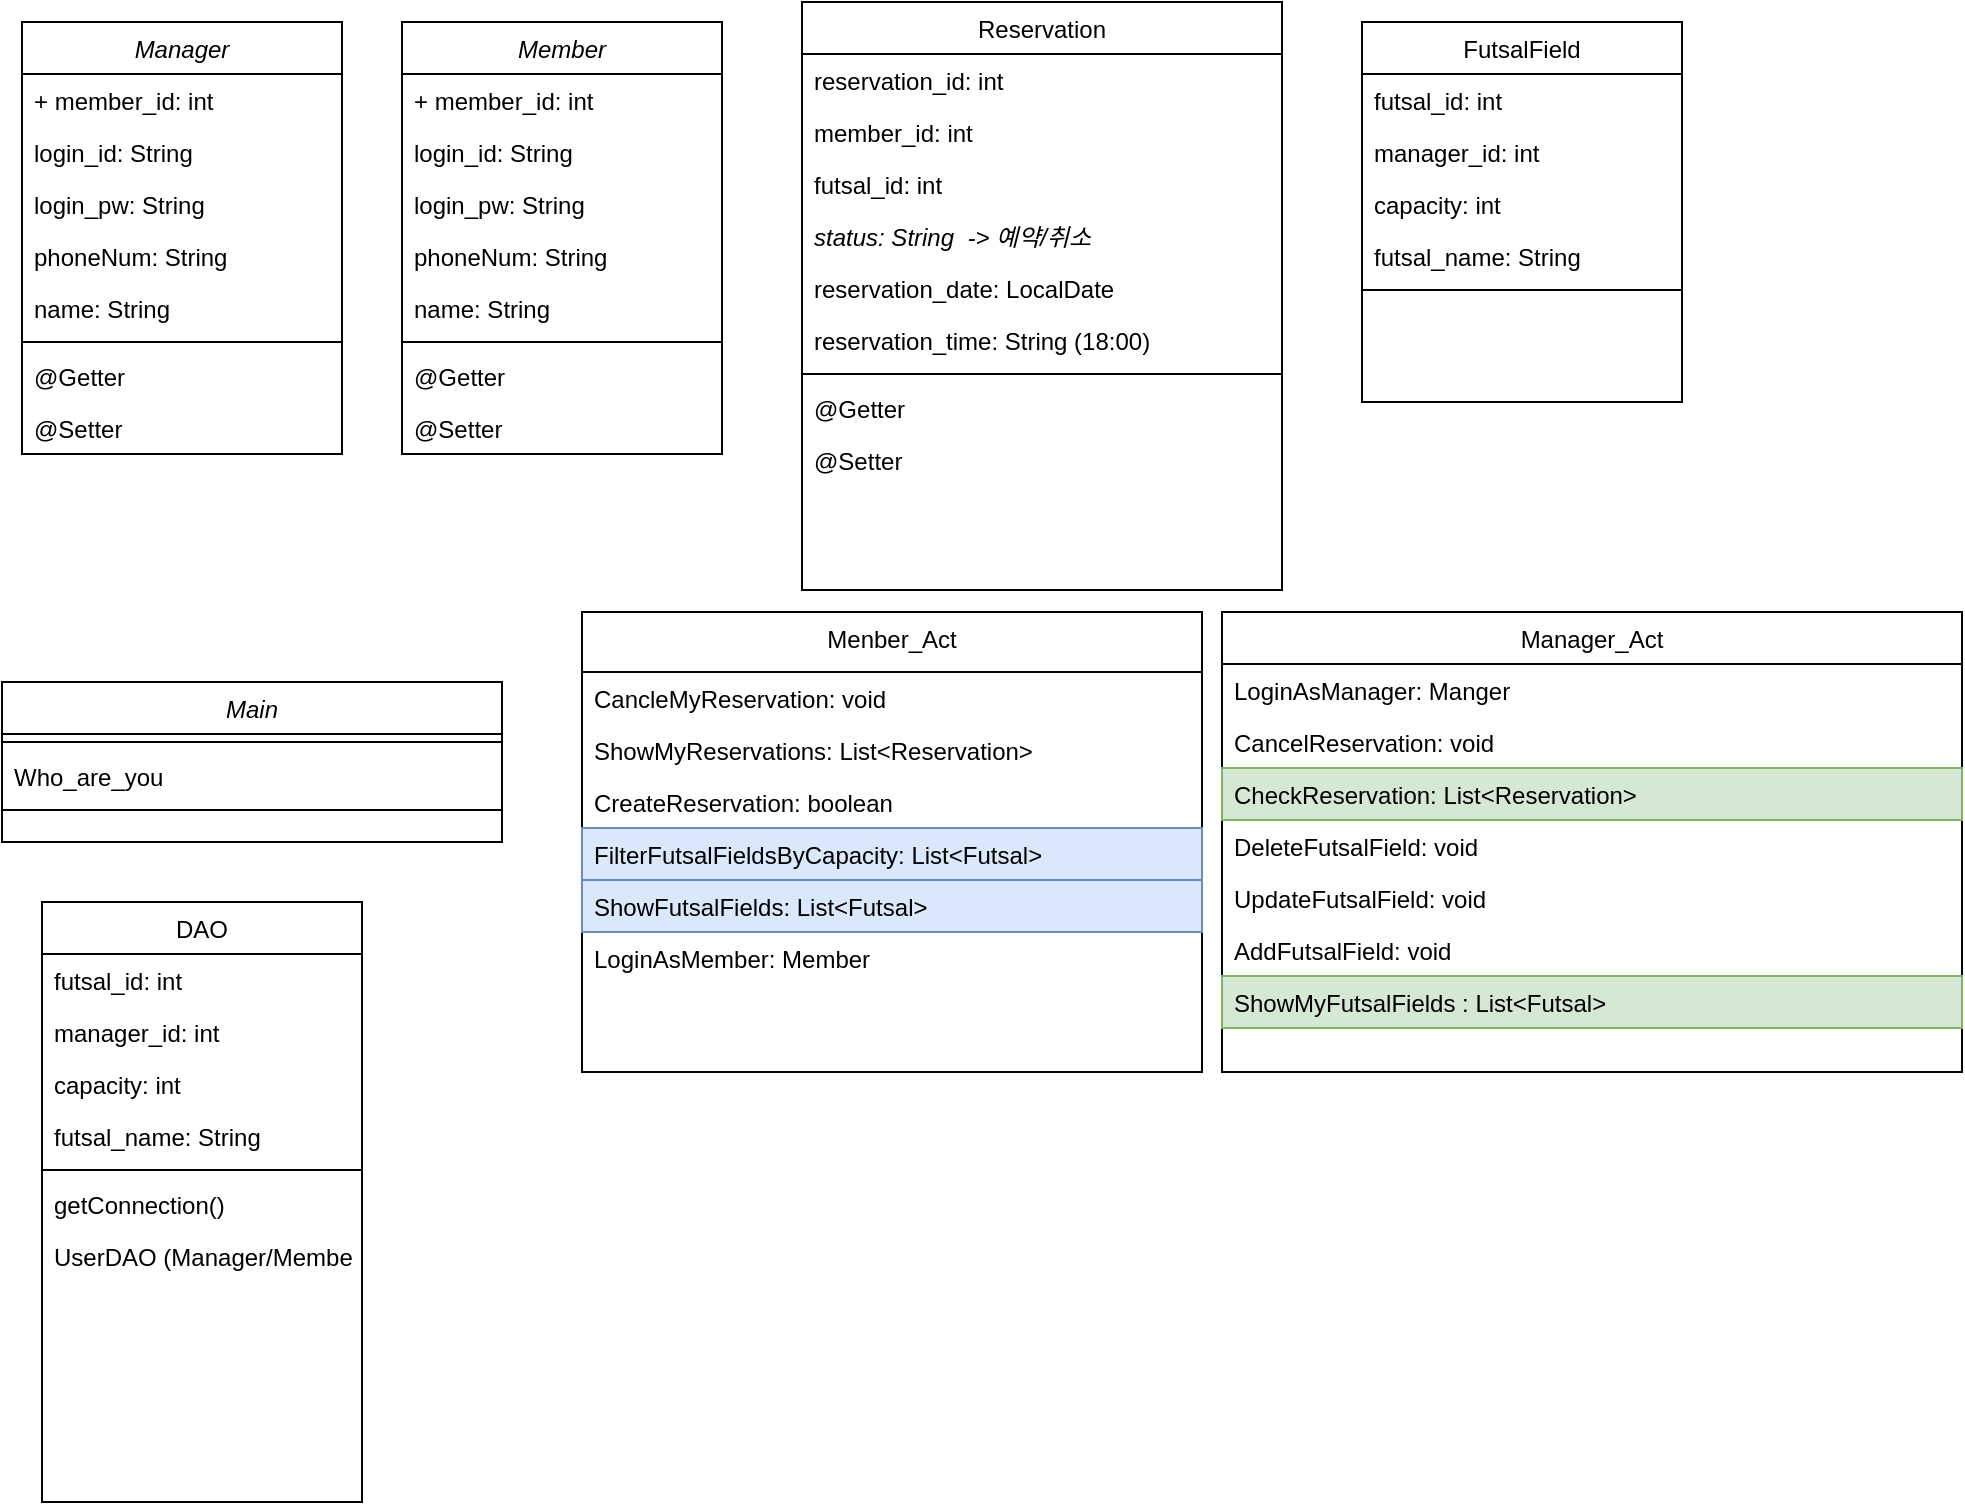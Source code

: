 <mxfile version="22.1.16" type="github">
  <diagram id="C5RBs43oDa-KdzZeNtuy" name="Page-1">
    <mxGraphModel dx="1315" dy="744" grid="1" gridSize="10" guides="1" tooltips="1" connect="1" arrows="1" fold="1" page="1" pageScale="1" pageWidth="827" pageHeight="1169" math="0" shadow="0">
      <root>
        <mxCell id="WIyWlLk6GJQsqaUBKTNV-0" />
        <mxCell id="WIyWlLk6GJQsqaUBKTNV-1" parent="WIyWlLk6GJQsqaUBKTNV-0" />
        <mxCell id="zkfFHV4jXpPFQw0GAbJ--0" value="Member" style="swimlane;fontStyle=2;align=center;verticalAlign=top;childLayout=stackLayout;horizontal=1;startSize=26;horizontalStack=0;resizeParent=1;resizeLast=0;collapsible=1;marginBottom=0;rounded=0;shadow=0;strokeWidth=1;" parent="WIyWlLk6GJQsqaUBKTNV-1" vertex="1">
          <mxGeometry x="220" y="50" width="160" height="216" as="geometry">
            <mxRectangle x="230" y="140" width="160" height="26" as="alternateBounds" />
          </mxGeometry>
        </mxCell>
        <mxCell id="zkfFHV4jXpPFQw0GAbJ--1" value="+ member_id: int" style="text;align=left;verticalAlign=top;spacingLeft=4;spacingRight=4;overflow=hidden;rotatable=0;points=[[0,0.5],[1,0.5]];portConstraint=eastwest;" parent="zkfFHV4jXpPFQw0GAbJ--0" vertex="1">
          <mxGeometry y="26" width="160" height="26" as="geometry" />
        </mxCell>
        <mxCell id="zkfFHV4jXpPFQw0GAbJ--2" value="login_id: String" style="text;align=left;verticalAlign=top;spacingLeft=4;spacingRight=4;overflow=hidden;rotatable=0;points=[[0,0.5],[1,0.5]];portConstraint=eastwest;rounded=0;shadow=0;html=0;" parent="zkfFHV4jXpPFQw0GAbJ--0" vertex="1">
          <mxGeometry y="52" width="160" height="26" as="geometry" />
        </mxCell>
        <mxCell id="zkfFHV4jXpPFQw0GAbJ--3" value="login_pw: String" style="text;align=left;verticalAlign=top;spacingLeft=4;spacingRight=4;overflow=hidden;rotatable=0;points=[[0,0.5],[1,0.5]];portConstraint=eastwest;rounded=0;shadow=0;html=0;" parent="zkfFHV4jXpPFQw0GAbJ--0" vertex="1">
          <mxGeometry y="78" width="160" height="26" as="geometry" />
        </mxCell>
        <mxCell id="tCCNdO0n9Hg8xIvVdESa-0" value="phoneNum: String" style="text;align=left;verticalAlign=top;spacingLeft=4;spacingRight=4;overflow=hidden;rotatable=0;points=[[0,0.5],[1,0.5]];portConstraint=eastwest;rounded=0;shadow=0;html=0;" vertex="1" parent="zkfFHV4jXpPFQw0GAbJ--0">
          <mxGeometry y="104" width="160" height="26" as="geometry" />
        </mxCell>
        <mxCell id="tCCNdO0n9Hg8xIvVdESa-10" value="name: String" style="text;align=left;verticalAlign=top;spacingLeft=4;spacingRight=4;overflow=hidden;rotatable=0;points=[[0,0.5],[1,0.5]];portConstraint=eastwest;rounded=0;shadow=0;html=0;" vertex="1" parent="zkfFHV4jXpPFQw0GAbJ--0">
          <mxGeometry y="130" width="160" height="26" as="geometry" />
        </mxCell>
        <mxCell id="zkfFHV4jXpPFQw0GAbJ--4" value="" style="line;html=1;strokeWidth=1;align=left;verticalAlign=middle;spacingTop=-1;spacingLeft=3;spacingRight=3;rotatable=0;labelPosition=right;points=[];portConstraint=eastwest;" parent="zkfFHV4jXpPFQw0GAbJ--0" vertex="1">
          <mxGeometry y="156" width="160" height="8" as="geometry" />
        </mxCell>
        <mxCell id="zkfFHV4jXpPFQw0GAbJ--5" value="@Getter" style="text;align=left;verticalAlign=top;spacingLeft=4;spacingRight=4;overflow=hidden;rotatable=0;points=[[0,0.5],[1,0.5]];portConstraint=eastwest;" parent="zkfFHV4jXpPFQw0GAbJ--0" vertex="1">
          <mxGeometry y="164" width="160" height="26" as="geometry" />
        </mxCell>
        <mxCell id="tCCNdO0n9Hg8xIvVdESa-1" value="@Setter" style="text;align=left;verticalAlign=top;spacingLeft=4;spacingRight=4;overflow=hidden;rotatable=0;points=[[0,0.5],[1,0.5]];portConstraint=eastwest;" vertex="1" parent="zkfFHV4jXpPFQw0GAbJ--0">
          <mxGeometry y="190" width="160" height="26" as="geometry" />
        </mxCell>
        <mxCell id="zkfFHV4jXpPFQw0GAbJ--6" value="FutsalField" style="swimlane;fontStyle=0;align=center;verticalAlign=top;childLayout=stackLayout;horizontal=1;startSize=26;horizontalStack=0;resizeParent=1;resizeLast=0;collapsible=1;marginBottom=0;rounded=0;shadow=0;strokeWidth=1;" parent="WIyWlLk6GJQsqaUBKTNV-1" vertex="1">
          <mxGeometry x="700" y="50" width="160" height="190" as="geometry">
            <mxRectangle x="130" y="380" width="160" height="26" as="alternateBounds" />
          </mxGeometry>
        </mxCell>
        <mxCell id="zkfFHV4jXpPFQw0GAbJ--11" value="futsal_id: int" style="text;align=left;verticalAlign=top;spacingLeft=4;spacingRight=4;overflow=hidden;rotatable=0;points=[[0,0.5],[1,0.5]];portConstraint=eastwest;" parent="zkfFHV4jXpPFQw0GAbJ--6" vertex="1">
          <mxGeometry y="26" width="160" height="26" as="geometry" />
        </mxCell>
        <mxCell id="tCCNdO0n9Hg8xIvVdESa-16" value="manager_id: int" style="text;align=left;verticalAlign=top;spacingLeft=4;spacingRight=4;overflow=hidden;rotatable=0;points=[[0,0.5],[1,0.5]];portConstraint=eastwest;" vertex="1" parent="zkfFHV4jXpPFQw0GAbJ--6">
          <mxGeometry y="52" width="160" height="26" as="geometry" />
        </mxCell>
        <mxCell id="tCCNdO0n9Hg8xIvVdESa-17" value="capacity: int" style="text;align=left;verticalAlign=top;spacingLeft=4;spacingRight=4;overflow=hidden;rotatable=0;points=[[0,0.5],[1,0.5]];portConstraint=eastwest;" vertex="1" parent="zkfFHV4jXpPFQw0GAbJ--6">
          <mxGeometry y="78" width="160" height="26" as="geometry" />
        </mxCell>
        <mxCell id="tCCNdO0n9Hg8xIvVdESa-18" value="futsal_name: String" style="text;align=left;verticalAlign=top;spacingLeft=4;spacingRight=4;overflow=hidden;rotatable=0;points=[[0,0.5],[1,0.5]];portConstraint=eastwest;" vertex="1" parent="zkfFHV4jXpPFQw0GAbJ--6">
          <mxGeometry y="104" width="160" height="26" as="geometry" />
        </mxCell>
        <mxCell id="tCCNdO0n9Hg8xIvVdESa-19" value="" style="line;html=1;strokeWidth=1;align=left;verticalAlign=middle;spacingTop=-1;spacingLeft=3;spacingRight=3;rotatable=0;labelPosition=right;points=[];portConstraint=eastwest;" vertex="1" parent="zkfFHV4jXpPFQw0GAbJ--6">
          <mxGeometry y="130" width="160" height="8" as="geometry" />
        </mxCell>
        <mxCell id="zkfFHV4jXpPFQw0GAbJ--17" value="Reservation" style="swimlane;fontStyle=0;align=center;verticalAlign=top;childLayout=stackLayout;horizontal=1;startSize=26;horizontalStack=0;resizeParent=1;resizeLast=0;collapsible=1;marginBottom=0;rounded=0;shadow=0;strokeWidth=1;" parent="WIyWlLk6GJQsqaUBKTNV-1" vertex="1">
          <mxGeometry x="420" y="40" width="240" height="294" as="geometry">
            <mxRectangle x="550" y="140" width="160" height="26" as="alternateBounds" />
          </mxGeometry>
        </mxCell>
        <mxCell id="zkfFHV4jXpPFQw0GAbJ--18" value="reservation_id: int" style="text;align=left;verticalAlign=top;spacingLeft=4;spacingRight=4;overflow=hidden;rotatable=0;points=[[0,0.5],[1,0.5]];portConstraint=eastwest;" parent="zkfFHV4jXpPFQw0GAbJ--17" vertex="1">
          <mxGeometry y="26" width="240" height="26" as="geometry" />
        </mxCell>
        <mxCell id="zkfFHV4jXpPFQw0GAbJ--19" value="member_id: int" style="text;align=left;verticalAlign=top;spacingLeft=4;spacingRight=4;overflow=hidden;rotatable=0;points=[[0,0.5],[1,0.5]];portConstraint=eastwest;rounded=0;shadow=0;html=0;" parent="zkfFHV4jXpPFQw0GAbJ--17" vertex="1">
          <mxGeometry y="52" width="240" height="26" as="geometry" />
        </mxCell>
        <mxCell id="zkfFHV4jXpPFQw0GAbJ--20" value="futsal_id: int" style="text;align=left;verticalAlign=top;spacingLeft=4;spacingRight=4;overflow=hidden;rotatable=0;points=[[0,0.5],[1,0.5]];portConstraint=eastwest;rounded=0;shadow=0;html=0;" parent="zkfFHV4jXpPFQw0GAbJ--17" vertex="1">
          <mxGeometry y="78" width="240" height="26" as="geometry" />
        </mxCell>
        <mxCell id="zkfFHV4jXpPFQw0GAbJ--21" value="status: String  -&gt; 예약/취소" style="text;align=left;verticalAlign=top;spacingLeft=4;spacingRight=4;overflow=hidden;rotatable=0;points=[[0,0.5],[1,0.5]];portConstraint=eastwest;rounded=0;shadow=0;html=0;fontStyle=2" parent="zkfFHV4jXpPFQw0GAbJ--17" vertex="1">
          <mxGeometry y="104" width="240" height="26" as="geometry" />
        </mxCell>
        <mxCell id="tCCNdO0n9Hg8xIvVdESa-13" value="reservation_date: LocalDate" style="text;align=left;verticalAlign=top;spacingLeft=4;spacingRight=4;overflow=hidden;rotatable=0;points=[[0,0.5],[1,0.5]];portConstraint=eastwest;rounded=0;shadow=0;html=0;" vertex="1" parent="zkfFHV4jXpPFQw0GAbJ--17">
          <mxGeometry y="130" width="240" height="26" as="geometry" />
        </mxCell>
        <mxCell id="tCCNdO0n9Hg8xIvVdESa-14" value="reservation_time: String (18:00)" style="text;align=left;verticalAlign=top;spacingLeft=4;spacingRight=4;overflow=hidden;rotatable=0;points=[[0,0.5],[1,0.5]];portConstraint=eastwest;rounded=0;shadow=0;html=0;" vertex="1" parent="zkfFHV4jXpPFQw0GAbJ--17">
          <mxGeometry y="156" width="240" height="26" as="geometry" />
        </mxCell>
        <mxCell id="zkfFHV4jXpPFQw0GAbJ--23" value="" style="line;html=1;strokeWidth=1;align=left;verticalAlign=middle;spacingTop=-1;spacingLeft=3;spacingRight=3;rotatable=0;labelPosition=right;points=[];portConstraint=eastwest;" parent="zkfFHV4jXpPFQw0GAbJ--17" vertex="1">
          <mxGeometry y="182" width="240" height="8" as="geometry" />
        </mxCell>
        <mxCell id="zkfFHV4jXpPFQw0GAbJ--24" value="@Getter" style="text;align=left;verticalAlign=top;spacingLeft=4;spacingRight=4;overflow=hidden;rotatable=0;points=[[0,0.5],[1,0.5]];portConstraint=eastwest;" parent="zkfFHV4jXpPFQw0GAbJ--17" vertex="1">
          <mxGeometry y="190" width="240" height="26" as="geometry" />
        </mxCell>
        <mxCell id="zkfFHV4jXpPFQw0GAbJ--25" value="@Setter" style="text;align=left;verticalAlign=top;spacingLeft=4;spacingRight=4;overflow=hidden;rotatable=0;points=[[0,0.5],[1,0.5]];portConstraint=eastwest;" parent="zkfFHV4jXpPFQw0GAbJ--17" vertex="1">
          <mxGeometry y="216" width="240" height="26" as="geometry" />
        </mxCell>
        <mxCell id="tCCNdO0n9Hg8xIvVdESa-2" value="Manager" style="swimlane;fontStyle=2;align=center;verticalAlign=top;childLayout=stackLayout;horizontal=1;startSize=26;horizontalStack=0;resizeParent=1;resizeLast=0;collapsible=1;marginBottom=0;rounded=0;shadow=0;strokeWidth=1;" vertex="1" parent="WIyWlLk6GJQsqaUBKTNV-1">
          <mxGeometry x="30" y="50" width="160" height="216" as="geometry">
            <mxRectangle x="230" y="140" width="160" height="26" as="alternateBounds" />
          </mxGeometry>
        </mxCell>
        <mxCell id="tCCNdO0n9Hg8xIvVdESa-3" value="+ member_id: int" style="text;align=left;verticalAlign=top;spacingLeft=4;spacingRight=4;overflow=hidden;rotatable=0;points=[[0,0.5],[1,0.5]];portConstraint=eastwest;" vertex="1" parent="tCCNdO0n9Hg8xIvVdESa-2">
          <mxGeometry y="26" width="160" height="26" as="geometry" />
        </mxCell>
        <mxCell id="tCCNdO0n9Hg8xIvVdESa-4" value="login_id: String" style="text;align=left;verticalAlign=top;spacingLeft=4;spacingRight=4;overflow=hidden;rotatable=0;points=[[0,0.5],[1,0.5]];portConstraint=eastwest;rounded=0;shadow=0;html=0;" vertex="1" parent="tCCNdO0n9Hg8xIvVdESa-2">
          <mxGeometry y="52" width="160" height="26" as="geometry" />
        </mxCell>
        <mxCell id="tCCNdO0n9Hg8xIvVdESa-5" value="login_pw: String" style="text;align=left;verticalAlign=top;spacingLeft=4;spacingRight=4;overflow=hidden;rotatable=0;points=[[0,0.5],[1,0.5]];portConstraint=eastwest;rounded=0;shadow=0;html=0;" vertex="1" parent="tCCNdO0n9Hg8xIvVdESa-2">
          <mxGeometry y="78" width="160" height="26" as="geometry" />
        </mxCell>
        <mxCell id="tCCNdO0n9Hg8xIvVdESa-6" value="phoneNum: String" style="text;align=left;verticalAlign=top;spacingLeft=4;spacingRight=4;overflow=hidden;rotatable=0;points=[[0,0.5],[1,0.5]];portConstraint=eastwest;rounded=0;shadow=0;html=0;" vertex="1" parent="tCCNdO0n9Hg8xIvVdESa-2">
          <mxGeometry y="104" width="160" height="26" as="geometry" />
        </mxCell>
        <mxCell id="tCCNdO0n9Hg8xIvVdESa-11" value="name: String" style="text;align=left;verticalAlign=top;spacingLeft=4;spacingRight=4;overflow=hidden;rotatable=0;points=[[0,0.5],[1,0.5]];portConstraint=eastwest;rounded=0;shadow=0;html=0;" vertex="1" parent="tCCNdO0n9Hg8xIvVdESa-2">
          <mxGeometry y="130" width="160" height="26" as="geometry" />
        </mxCell>
        <mxCell id="tCCNdO0n9Hg8xIvVdESa-7" value="" style="line;html=1;strokeWidth=1;align=left;verticalAlign=middle;spacingTop=-1;spacingLeft=3;spacingRight=3;rotatable=0;labelPosition=right;points=[];portConstraint=eastwest;" vertex="1" parent="tCCNdO0n9Hg8xIvVdESa-2">
          <mxGeometry y="156" width="160" height="8" as="geometry" />
        </mxCell>
        <mxCell id="tCCNdO0n9Hg8xIvVdESa-8" value="@Getter" style="text;align=left;verticalAlign=top;spacingLeft=4;spacingRight=4;overflow=hidden;rotatable=0;points=[[0,0.5],[1,0.5]];portConstraint=eastwest;" vertex="1" parent="tCCNdO0n9Hg8xIvVdESa-2">
          <mxGeometry y="164" width="160" height="26" as="geometry" />
        </mxCell>
        <mxCell id="tCCNdO0n9Hg8xIvVdESa-9" value="@Setter" style="text;align=left;verticalAlign=top;spacingLeft=4;spacingRight=4;overflow=hidden;rotatable=0;points=[[0,0.5],[1,0.5]];portConstraint=eastwest;" vertex="1" parent="tCCNdO0n9Hg8xIvVdESa-2">
          <mxGeometry y="190" width="160" height="26" as="geometry" />
        </mxCell>
        <mxCell id="tCCNdO0n9Hg8xIvVdESa-20" value="Main" style="swimlane;fontStyle=2;align=center;verticalAlign=top;childLayout=stackLayout;horizontal=1;startSize=26;horizontalStack=0;resizeParent=1;resizeLast=0;collapsible=1;marginBottom=0;rounded=0;shadow=0;strokeWidth=1;" vertex="1" parent="WIyWlLk6GJQsqaUBKTNV-1">
          <mxGeometry x="20" y="380" width="250" height="80" as="geometry">
            <mxRectangle x="230" y="140" width="160" height="26" as="alternateBounds" />
          </mxGeometry>
        </mxCell>
        <mxCell id="tCCNdO0n9Hg8xIvVdESa-26" value="" style="line;html=1;strokeWidth=1;align=left;verticalAlign=middle;spacingTop=-1;spacingLeft=3;spacingRight=3;rotatable=0;labelPosition=right;points=[];portConstraint=eastwest;" vertex="1" parent="tCCNdO0n9Hg8xIvVdESa-20">
          <mxGeometry y="26" width="250" height="8" as="geometry" />
        </mxCell>
        <mxCell id="tCCNdO0n9Hg8xIvVdESa-27" value="Who_are_you" style="text;align=left;verticalAlign=top;spacingLeft=4;spacingRight=4;overflow=hidden;rotatable=0;points=[[0,0.5],[1,0.5]];portConstraint=eastwest;" vertex="1" parent="tCCNdO0n9Hg8xIvVdESa-20">
          <mxGeometry y="34" width="250" height="26" as="geometry" />
        </mxCell>
        <mxCell id="tCCNdO0n9Hg8xIvVdESa-51" value="" style="line;html=1;strokeWidth=1;align=left;verticalAlign=middle;spacingTop=-1;spacingLeft=3;spacingRight=3;rotatable=0;labelPosition=right;points=[];portConstraint=eastwest;" vertex="1" parent="tCCNdO0n9Hg8xIvVdESa-20">
          <mxGeometry y="60" width="250" height="8" as="geometry" />
        </mxCell>
        <mxCell id="tCCNdO0n9Hg8xIvVdESa-52" value="DAO" style="swimlane;fontStyle=0;align=center;verticalAlign=top;childLayout=stackLayout;horizontal=1;startSize=26;horizontalStack=0;resizeParent=1;resizeLast=0;collapsible=1;marginBottom=0;rounded=0;shadow=0;strokeWidth=1;" vertex="1" parent="WIyWlLk6GJQsqaUBKTNV-1">
          <mxGeometry x="40" y="490" width="160" height="300" as="geometry">
            <mxRectangle x="130" y="380" width="160" height="26" as="alternateBounds" />
          </mxGeometry>
        </mxCell>
        <mxCell id="tCCNdO0n9Hg8xIvVdESa-53" value="futsal_id: int" style="text;align=left;verticalAlign=top;spacingLeft=4;spacingRight=4;overflow=hidden;rotatable=0;points=[[0,0.5],[1,0.5]];portConstraint=eastwest;" vertex="1" parent="tCCNdO0n9Hg8xIvVdESa-52">
          <mxGeometry y="26" width="160" height="26" as="geometry" />
        </mxCell>
        <mxCell id="tCCNdO0n9Hg8xIvVdESa-54" value="manager_id: int" style="text;align=left;verticalAlign=top;spacingLeft=4;spacingRight=4;overflow=hidden;rotatable=0;points=[[0,0.5],[1,0.5]];portConstraint=eastwest;" vertex="1" parent="tCCNdO0n9Hg8xIvVdESa-52">
          <mxGeometry y="52" width="160" height="26" as="geometry" />
        </mxCell>
        <mxCell id="tCCNdO0n9Hg8xIvVdESa-55" value="capacity: int" style="text;align=left;verticalAlign=top;spacingLeft=4;spacingRight=4;overflow=hidden;rotatable=0;points=[[0,0.5],[1,0.5]];portConstraint=eastwest;" vertex="1" parent="tCCNdO0n9Hg8xIvVdESa-52">
          <mxGeometry y="78" width="160" height="26" as="geometry" />
        </mxCell>
        <mxCell id="tCCNdO0n9Hg8xIvVdESa-56" value="futsal_name: String" style="text;align=left;verticalAlign=top;spacingLeft=4;spacingRight=4;overflow=hidden;rotatable=0;points=[[0,0.5],[1,0.5]];portConstraint=eastwest;" vertex="1" parent="tCCNdO0n9Hg8xIvVdESa-52">
          <mxGeometry y="104" width="160" height="26" as="geometry" />
        </mxCell>
        <mxCell id="tCCNdO0n9Hg8xIvVdESa-57" value="" style="line;html=1;strokeWidth=1;align=left;verticalAlign=middle;spacingTop=-1;spacingLeft=3;spacingRight=3;rotatable=0;labelPosition=right;points=[];portConstraint=eastwest;" vertex="1" parent="tCCNdO0n9Hg8xIvVdESa-52">
          <mxGeometry y="130" width="160" height="8" as="geometry" />
        </mxCell>
        <mxCell id="tCCNdO0n9Hg8xIvVdESa-58" value="getConnection()" style="text;align=left;verticalAlign=top;spacingLeft=4;spacingRight=4;overflow=hidden;rotatable=0;points=[[0,0.5],[1,0.5]];portConstraint=eastwest;" vertex="1" parent="tCCNdO0n9Hg8xIvVdESa-52">
          <mxGeometry y="138" width="160" height="26" as="geometry" />
        </mxCell>
        <mxCell id="tCCNdO0n9Hg8xIvVdESa-59" value="UserDAO (Manager/Member" style="text;align=left;verticalAlign=top;spacingLeft=4;spacingRight=4;overflow=hidden;rotatable=0;points=[[0,0.5],[1,0.5]];portConstraint=eastwest;" vertex="1" parent="tCCNdO0n9Hg8xIvVdESa-52">
          <mxGeometry y="164" width="160" height="26" as="geometry" />
        </mxCell>
        <mxCell id="tCCNdO0n9Hg8xIvVdESa-62" value="Manager_Act" style="swimlane;fontStyle=0;align=center;verticalAlign=top;childLayout=stackLayout;horizontal=1;startSize=26;horizontalStack=0;resizeParent=1;resizeLast=0;collapsible=1;marginBottom=0;rounded=0;shadow=0;strokeWidth=1;" vertex="1" parent="WIyWlLk6GJQsqaUBKTNV-1">
          <mxGeometry x="630" y="345" width="370" height="230" as="geometry">
            <mxRectangle x="130" y="380" width="160" height="26" as="alternateBounds" />
          </mxGeometry>
        </mxCell>
        <mxCell id="tCCNdO0n9Hg8xIvVdESa-70" value="LoginAsManager: Manger" style="text;align=left;verticalAlign=top;spacingLeft=4;spacingRight=4;overflow=hidden;rotatable=0;points=[[0,0.5],[1,0.5]];portConstraint=eastwest;" vertex="1" parent="tCCNdO0n9Hg8xIvVdESa-62">
          <mxGeometry y="26" width="370" height="26" as="geometry" />
        </mxCell>
        <mxCell id="tCCNdO0n9Hg8xIvVdESa-76" value="CancelReservation: void" style="text;align=left;verticalAlign=top;spacingLeft=4;spacingRight=4;overflow=hidden;rotatable=0;points=[[0,0.5],[1,0.5]];portConstraint=eastwest;" vertex="1" parent="tCCNdO0n9Hg8xIvVdESa-62">
          <mxGeometry y="52" width="370" height="26" as="geometry" />
        </mxCell>
        <mxCell id="tCCNdO0n9Hg8xIvVdESa-75" value="CheckReservation: List&lt;Reservation&gt;" style="text;align=left;verticalAlign=top;spacingLeft=4;spacingRight=4;overflow=hidden;rotatable=0;points=[[0,0.5],[1,0.5]];portConstraint=eastwest;fillColor=#d5e8d4;strokeColor=#82b366;" vertex="1" parent="tCCNdO0n9Hg8xIvVdESa-62">
          <mxGeometry y="78" width="370" height="26" as="geometry" />
        </mxCell>
        <mxCell id="tCCNdO0n9Hg8xIvVdESa-74" value="DeleteFutsalField: void" style="text;align=left;verticalAlign=top;spacingLeft=4;spacingRight=4;overflow=hidden;rotatable=0;points=[[0,0.5],[1,0.5]];portConstraint=eastwest;" vertex="1" parent="tCCNdO0n9Hg8xIvVdESa-62">
          <mxGeometry y="104" width="370" height="26" as="geometry" />
        </mxCell>
        <mxCell id="tCCNdO0n9Hg8xIvVdESa-73" value="UpdateFutsalField: void" style="text;align=left;verticalAlign=top;spacingLeft=4;spacingRight=4;overflow=hidden;rotatable=0;points=[[0,0.5],[1,0.5]];portConstraint=eastwest;" vertex="1" parent="tCCNdO0n9Hg8xIvVdESa-62">
          <mxGeometry y="130" width="370" height="26" as="geometry" />
        </mxCell>
        <mxCell id="tCCNdO0n9Hg8xIvVdESa-72" value="AddFutsalField: void" style="text;align=left;verticalAlign=top;spacingLeft=4;spacingRight=4;overflow=hidden;rotatable=0;points=[[0,0.5],[1,0.5]];portConstraint=eastwest;" vertex="1" parent="tCCNdO0n9Hg8xIvVdESa-62">
          <mxGeometry y="156" width="370" height="26" as="geometry" />
        </mxCell>
        <mxCell id="tCCNdO0n9Hg8xIvVdESa-71" value="ShowMyFutsalFields : List&lt;Futsal&gt;" style="text;align=left;verticalAlign=top;spacingLeft=4;spacingRight=4;overflow=hidden;rotatable=0;points=[[0,0.5],[1,0.5]];portConstraint=eastwest;fillColor=#d5e8d4;strokeColor=#82b366;" vertex="1" parent="tCCNdO0n9Hg8xIvVdESa-62">
          <mxGeometry y="182" width="370" height="26" as="geometry" />
        </mxCell>
        <mxCell id="tCCNdO0n9Hg8xIvVdESa-77" value="Menber_Act" style="swimlane;fontStyle=0;align=center;verticalAlign=top;childLayout=stackLayout;horizontal=1;startSize=30;horizontalStack=0;resizeParent=1;resizeLast=0;collapsible=1;marginBottom=0;rounded=0;shadow=0;strokeWidth=1;" vertex="1" parent="WIyWlLk6GJQsqaUBKTNV-1">
          <mxGeometry x="310" y="345" width="310" height="230" as="geometry">
            <mxRectangle x="130" y="380" width="160" height="26" as="alternateBounds" />
          </mxGeometry>
        </mxCell>
        <mxCell id="tCCNdO0n9Hg8xIvVdESa-90" value="CancleMyReservation: void" style="text;align=left;verticalAlign=top;spacingLeft=4;spacingRight=4;overflow=hidden;rotatable=0;points=[[0,0.5],[1,0.5]];portConstraint=eastwest;" vertex="1" parent="tCCNdO0n9Hg8xIvVdESa-77">
          <mxGeometry y="30" width="310" height="26" as="geometry" />
        </mxCell>
        <mxCell id="tCCNdO0n9Hg8xIvVdESa-89" value="ShowMyReservations: List&lt;Reservation&gt;" style="text;align=left;verticalAlign=top;spacingLeft=4;spacingRight=4;overflow=hidden;rotatable=0;points=[[0,0.5],[1,0.5]];portConstraint=eastwest;" vertex="1" parent="tCCNdO0n9Hg8xIvVdESa-77">
          <mxGeometry y="56" width="310" height="26" as="geometry" />
        </mxCell>
        <mxCell id="tCCNdO0n9Hg8xIvVdESa-88" value="CreateReservation: boolean" style="text;align=left;verticalAlign=top;spacingLeft=4;spacingRight=4;overflow=hidden;rotatable=0;points=[[0,0.5],[1,0.5]];portConstraint=eastwest;" vertex="1" parent="tCCNdO0n9Hg8xIvVdESa-77">
          <mxGeometry y="82" width="310" height="26" as="geometry" />
        </mxCell>
        <mxCell id="tCCNdO0n9Hg8xIvVdESa-87" value="FilterFutsalFieldsByCapacity: List&lt;Futsal&gt;" style="text;align=left;verticalAlign=top;spacingLeft=4;spacingRight=4;overflow=hidden;rotatable=0;points=[[0,0.5],[1,0.5]];portConstraint=eastwest;fillColor=#dae8fc;strokeColor=#6c8ebf;" vertex="1" parent="tCCNdO0n9Hg8xIvVdESa-77">
          <mxGeometry y="108" width="310" height="26" as="geometry" />
        </mxCell>
        <mxCell id="tCCNdO0n9Hg8xIvVdESa-86" value="ShowFutsalFields: List&lt;Futsal&gt;" style="text;align=left;verticalAlign=top;spacingLeft=4;spacingRight=4;overflow=hidden;rotatable=0;points=[[0,0.5],[1,0.5]];portConstraint=eastwest;fillColor=#dae8fc;strokeColor=#6c8ebf;" vertex="1" parent="tCCNdO0n9Hg8xIvVdESa-77">
          <mxGeometry y="134" width="310" height="26" as="geometry" />
        </mxCell>
        <mxCell id="tCCNdO0n9Hg8xIvVdESa-85" value="LoginAsMember: Member" style="text;align=left;verticalAlign=top;spacingLeft=4;spacingRight=4;overflow=hidden;rotatable=0;points=[[0,0.5],[1,0.5]];portConstraint=eastwest;" vertex="1" parent="tCCNdO0n9Hg8xIvVdESa-77">
          <mxGeometry y="160" width="310" height="26" as="geometry" />
        </mxCell>
      </root>
    </mxGraphModel>
  </diagram>
</mxfile>
